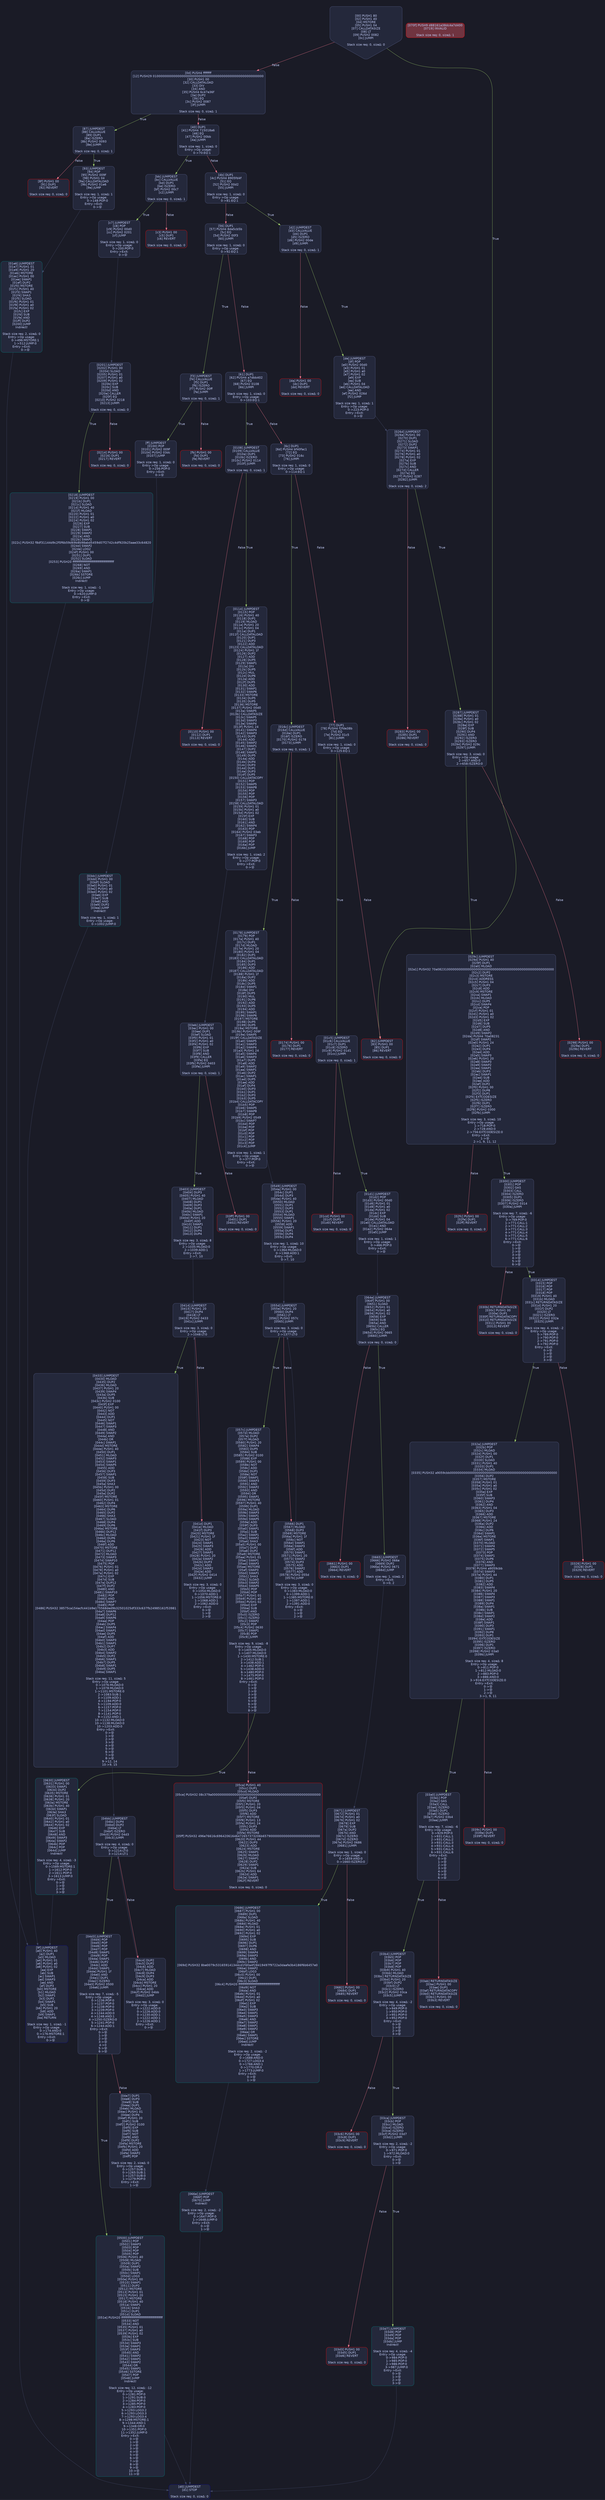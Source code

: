 digraph G {
    node [shape=box, style="filled, rounded", color="#565f89", fontcolor="#c0caf5", fontname="Helvetica", fillcolor="#24283b"];
    edge [color="#414868", fontcolor="#c0caf5", fontname="Helvetica"];
    bgcolor="#1a1b26";
    0 [ label = "[00] PUSH1 80
[02] PUSH1 40
[04] MSTORE
[05] PUSH1 04
[07] CALLDATASIZE
[08] LT
[09] PUSH2 0082
[0c] JUMPI

Stack size req: 0, sizeΔ: 0
" shape = invhouse]
    1 [ label = "[0d] PUSH4 ffffffff
[12] PUSH29 0100000000000000000000000000000000000000000000000000000000
[30] PUSH1 00
[32] CALLDATALOAD
[33] DIV
[34] AND
[35] PUSH4 6c47e36f
[3a] DUP2
[3b] EQ
[3c] PUSH2 0087
[3f] JUMPI

Stack size req: 0, sizeΔ: 1
"]
    2 [ label = "[40] DUP1
[41] PUSH4 715018a6
[46] EQ
[47] PUSH2 00bb
[4a] JUMPI

Stack size req: 1, sizeΔ: 0
Entry->Op usage:
	0->70:EQ:1
"]
    3 [ label = "[4b] DUP1
[4c] PUSH4 8905fd4f
[51] EQ
[52] PUSH2 00d2
[55] JUMPI

Stack size req: 1, sizeΔ: 0
Entry->Op usage:
	0->81:EQ:1
"]
    4 [ label = "[56] DUP1
[57] PUSH4 8da5cb5b
[5c] EQ
[5d] PUSH2 00f3
[60] JUMPI

Stack size req: 1, sizeΔ: 0
Entry->Op usage:
	0->92:EQ:1
"]
    5 [ label = "[61] DUP1
[62] PUSH4 a7dbb402
[67] EQ
[68] PUSH2 0108
[6b] JUMPI

Stack size req: 1, sizeΔ: 0
Entry->Op usage:
	0->103:EQ:1
"]
    6 [ label = "[6c] DUP1
[6d] PUSH4 bf40fac1
[72] EQ
[73] PUSH2 016c
[76] JUMPI

Stack size req: 1, sizeΔ: 0
Entry->Op usage:
	0->114:EQ:1
"]
    7 [ label = "[77] DUP1
[78] PUSH4 f2fde38b
[7d] EQ
[7e] PUSH2 01c5
[81] JUMPI

Stack size req: 1, sizeΔ: 0
Entry->Op usage:
	0->125:EQ:1
"]
    8 [ label = "[82] JUMPDEST
[83] PUSH1 00
[85] DUP1
[86] REVERT

Stack size req: 0, sizeΔ: 0
" color = "red"]
    9 [ label = "[87] JUMPDEST
[88] CALLVALUE
[89] DUP1
[8a] ISZERO
[8b] PUSH2 0093
[8e] JUMPI

Stack size req: 0, sizeΔ: 1
"]
    10 [ label = "[8f] PUSH1 00
[91] DUP1
[92] REVERT

Stack size req: 0, sizeΔ: 0
" color = "red"]
    11 [ label = "[93] JUMPDEST
[94] POP
[95] PUSH2 009f
[98] PUSH1 04
[9a] CALLDATALOAD
[9b] PUSH2 01e6
[9e] JUMP

Stack size req: 1, sizeΔ: 1
Entry->Op usage:
	0->148:POP:0
Entry->Exit:
	0->😵
"]
    12 [ label = "[9f] JUMPDEST
[a0] PUSH1 40
[a2] DUP1
[a3] MLOAD
[a4] PUSH1 01
[a6] PUSH1 a0
[a8] PUSH1 02
[aa] EXP
[ab] SUB
[ac] SWAP1
[ad] SWAP3
[ae] AND
[af] DUP3
[b0] MSTORE
[b1] MLOAD
[b2] SWAP1
[b3] DUP2
[b4] SWAP1
[b5] SUB
[b6] PUSH1 20
[b8] ADD
[b9] SWAP1
[ba] RETURN

Stack size req: 1, sizeΔ: -1
Entry->Op usage:
	0->174:AND:0
	0->176:MSTORE:1
Entry->Exit:
	0->😵
" color = "darkblue"]
    13 [ label = "[bb] JUMPDEST
[bc] CALLVALUE
[bd] DUP1
[be] ISZERO
[bf] PUSH2 00c7
[c2] JUMPI

Stack size req: 0, sizeΔ: 1
"]
    14 [ label = "[c3] PUSH1 00
[c5] DUP1
[c6] REVERT

Stack size req: 0, sizeΔ: 0
" color = "red"]
    15 [ label = "[c7] JUMPDEST
[c8] POP
[c9] PUSH2 00d0
[cc] PUSH2 0201
[cf] JUMP

Stack size req: 1, sizeΔ: 0
Entry->Op usage:
	0->200:POP:0
Entry->Exit:
	0->😵
"]
    16 [ label = "[d0] JUMPDEST
[d1] STOP

Stack size req: 0, sizeΔ: 0
" color = "darkblue"]
    17 [ label = "[d2] JUMPDEST
[d3] CALLVALUE
[d4] DUP1
[d5] ISZERO
[d6] PUSH2 00de
[d9] JUMPI

Stack size req: 0, sizeΔ: 1
"]
    18 [ label = "[da] PUSH1 00
[dc] DUP1
[dd] REVERT

Stack size req: 0, sizeΔ: 0
" color = "red"]
    19 [ label = "[de] JUMPDEST
[df] POP
[e0] PUSH2 00d0
[e3] PUSH1 01
[e5] PUSH1 a0
[e7] PUSH1 02
[e9] EXP
[ea] SUB
[eb] PUSH1 04
[ed] CALLDATALOAD
[ee] AND
[ef] PUSH2 026d
[f2] JUMP

Stack size req: 1, sizeΔ: 1
Entry->Op usage:
	0->223:POP:0
Entry->Exit:
	0->😵
"]
    20 [ label = "[f3] JUMPDEST
[f4] CALLVALUE
[f5] DUP1
[f6] ISZERO
[f7] PUSH2 00ff
[fa] JUMPI

Stack size req: 0, sizeΔ: 1
"]
    21 [ label = "[fb] PUSH1 00
[fd] DUP1
[fe] REVERT

Stack size req: 0, sizeΔ: 0
" color = "red"]
    22 [ label = "[ff] JUMPDEST
[0100] POP
[0101] PUSH2 009f
[0104] PUSH2 03dc
[0107] JUMP

Stack size req: 1, sizeΔ: 0
Entry->Op usage:
	0->256:POP:0
Entry->Exit:
	0->😵
"]
    23 [ label = "[0108] JUMPDEST
[0109] CALLVALUE
[010a] DUP1
[010b] ISZERO
[010c] PUSH2 0114
[010f] JUMPI

Stack size req: 0, sizeΔ: 1
"]
    24 [ label = "[0110] PUSH1 00
[0112] DUP1
[0113] REVERT

Stack size req: 0, sizeΔ: 0
" color = "red"]
    25 [ label = "[0114] JUMPDEST
[0115] POP
[0116] PUSH1 40
[0118] DUP1
[0119] MLOAD
[011a] PUSH1 20
[011c] PUSH1 04
[011e] DUP1
[011f] CALLDATALOAD
[0120] DUP1
[0121] DUP3
[0122] ADD
[0123] CALLDATALOAD
[0124] PUSH1 1f
[0126] DUP2
[0127] ADD
[0128] DUP5
[0129] SWAP1
[012a] DIV
[012b] DUP5
[012c] MUL
[012d] DUP6
[012e] ADD
[012f] DUP5
[0130] ADD
[0131] SWAP1
[0132] SWAP6
[0133] MSTORE
[0134] DUP5
[0135] DUP5
[0136] MSTORE
[0137] PUSH2 00d0
[013a] SWAP5
[013b] CALLDATASIZE
[013c] SWAP5
[013d] SWAP3
[013e] SWAP4
[013f] PUSH1 24
[0141] SWAP4
[0142] SWAP3
[0143] DUP5
[0144] ADD
[0145] SWAP2
[0146] SWAP1
[0147] DUP2
[0148] SWAP1
[0149] DUP5
[014a] ADD
[014b] DUP4
[014c] DUP3
[014d] DUP1
[014e] DUP3
[014f] DUP5
[0150] CALLDATACOPY
[0151] POP
[0152] SWAP5
[0153] SWAP8
[0154] POP
[0155] POP
[0156] POP
[0157] SWAP3
[0158] CALLDATALOAD
[0159] PUSH1 01
[015b] PUSH1 a0
[015d] PUSH1 02
[015f] EXP
[0160] SUB
[0161] AND
[0162] SWAP4
[0163] POP
[0164] PUSH2 03eb
[0167] SWAP3
[0168] POP
[0169] POP
[016a] POP
[016b] JUMP

Stack size req: 1, sizeΔ: 2
Entry->Op usage:
	0->277:POP:0
Entry->Exit:
	0->😵
"]
    26 [ label = "[016c] JUMPDEST
[016d] CALLVALUE
[016e] DUP1
[016f] ISZERO
[0170] PUSH2 0178
[0173] JUMPI

Stack size req: 0, sizeΔ: 1
"]
    27 [ label = "[0174] PUSH1 00
[0176] DUP1
[0177] REVERT

Stack size req: 0, sizeΔ: 0
" color = "red"]
    28 [ label = "[0178] JUMPDEST
[0179] POP
[017a] PUSH1 40
[017c] DUP1
[017d] MLOAD
[017e] PUSH1 20
[0180] PUSH1 04
[0182] DUP1
[0183] CALLDATALOAD
[0184] DUP1
[0185] DUP3
[0186] ADD
[0187] CALLDATALOAD
[0188] PUSH1 1f
[018a] DUP2
[018b] ADD
[018c] DUP5
[018d] SWAP1
[018e] DIV
[018f] DUP5
[0190] MUL
[0191] DUP6
[0192] ADD
[0193] DUP5
[0194] ADD
[0195] SWAP1
[0196] SWAP6
[0197] MSTORE
[0198] DUP5
[0199] DUP5
[019a] MSTORE
[019b] PUSH2 009f
[019e] SWAP5
[019f] CALLDATASIZE
[01a0] SWAP5
[01a1] SWAP3
[01a2] SWAP4
[01a3] PUSH1 24
[01a5] SWAP4
[01a6] SWAP3
[01a7] DUP5
[01a8] ADD
[01a9] SWAP2
[01aa] SWAP1
[01ab] DUP2
[01ac] SWAP1
[01ad] DUP5
[01ae] ADD
[01af] DUP4
[01b0] DUP3
[01b1] DUP1
[01b2] DUP3
[01b3] DUP5
[01b4] CALLDATACOPY
[01b5] POP
[01b6] SWAP5
[01b7] SWAP8
[01b8] POP
[01b9] PUSH2 0549
[01bc] SWAP7
[01bd] POP
[01be] POP
[01bf] POP
[01c0] POP
[01c1] POP
[01c2] POP
[01c3] POP
[01c4] JUMP

Stack size req: 1, sizeΔ: 1
Entry->Op usage:
	0->377:POP:0
Entry->Exit:
	0->😵
"]
    29 [ label = "[01c5] JUMPDEST
[01c6] CALLVALUE
[01c7] DUP1
[01c8] ISZERO
[01c9] PUSH2 01d1
[01cc] JUMPI

Stack size req: 0, sizeΔ: 1
"]
    30 [ label = "[01cd] PUSH1 00
[01cf] DUP1
[01d0] REVERT

Stack size req: 0, sizeΔ: 0
" color = "red"]
    31 [ label = "[01d1] JUMPDEST
[01d2] POP
[01d3] PUSH2 00d0
[01d6] PUSH1 01
[01d8] PUSH1 a0
[01da] PUSH1 02
[01dc] EXP
[01dd] SUB
[01de] PUSH1 04
[01e0] CALLDATALOAD
[01e1] AND
[01e2] PUSH2 064e
[01e5] JUMP

Stack size req: 1, sizeΔ: 1
Entry->Op usage:
	0->466:POP:0
Entry->Exit:
	0->😵
"]
    32 [ label = "[01e6] JUMPDEST
[01e7] PUSH1 01
[01e9] PUSH1 20
[01eb] MSTORE
[01ec] PUSH1 00
[01ee] SWAP1
[01ef] DUP2
[01f0] MSTORE
[01f1] PUSH1 40
[01f3] SWAP1
[01f4] SHA3
[01f5] SLOAD
[01f6] PUSH1 01
[01f8] PUSH1 a0
[01fa] PUSH1 02
[01fc] EXP
[01fd] SUB
[01fe] AND
[01ff] DUP2
[0200] JUMP
Indirect!

Stack size req: 2, sizeΔ: 0
Entry->Op usage:
	0->496:MSTORE:1
	1->512:JUMP:0
Entry->Exit:
	0->😵
" color = "teal"]
    33 [ label = "[0201] JUMPDEST
[0202] PUSH1 00
[0204] SLOAD
[0205] PUSH1 01
[0207] PUSH1 a0
[0209] PUSH1 02
[020b] EXP
[020c] SUB
[020d] AND
[020e] CALLER
[020f] EQ
[0210] PUSH2 0218
[0213] JUMPI

Stack size req: 0, sizeΔ: 0
"]
    34 [ label = "[0214] PUSH1 00
[0216] DUP1
[0217] REVERT

Stack size req: 0, sizeΔ: 0
" color = "red"]
    35 [ label = "[0218] JUMPDEST
[0219] PUSH1 00
[021b] DUP1
[021c] SLOAD
[021d] PUSH1 40
[021f] MLOAD
[0220] PUSH1 01
[0222] PUSH1 a0
[0224] PUSH1 02
[0226] EXP
[0227] SUB
[0228] SWAP1
[0229] SWAP2
[022a] AND
[022b] SWAP2
[022c] PUSH32 f8df31144d9c2f0f6b59d69b8b98abd5459d07f2742c4df920b25aae33c64820
[024d] SWAP2
[024e] LOG2
[024f] PUSH1 00
[0251] DUP1
[0252] SLOAD
[0253] PUSH20 ffffffffffffffffffffffffffffffffffffffff
[0268] NOT
[0269] AND
[026a] SWAP1
[026b] SSTORE
[026c] JUMP
Indirect!

Stack size req: 1, sizeΔ: -1
Entry->Op usage:
	0->620:JUMP:0
Entry->Exit:
	0->😵
" color = "teal"]
    36 [ label = "[026d] JUMPDEST
[026e] PUSH1 00
[0270] DUP1
[0271] SLOAD
[0272] DUP2
[0273] SWAP1
[0274] PUSH1 01
[0276] PUSH1 a0
[0278] PUSH1 02
[027a] EXP
[027b] SUB
[027c] AND
[027d] CALLER
[027e] EQ
[027f] PUSH2 0287
[0282] JUMPI

Stack size req: 0, sizeΔ: 2
"]
    37 [ label = "[0283] PUSH1 00
[0285] DUP1
[0286] REVERT

Stack size req: 0, sizeΔ: 0
" color = "red"]
    38 [ label = "[0287] JUMPDEST
[0288] PUSH1 01
[028a] PUSH1 a0
[028c] PUSH1 02
[028e] EXP
[028f] SUB
[0290] DUP4
[0291] AND
[0292] ISZERO
[0293] ISZERO
[0294] PUSH2 029c
[0297] JUMPI

Stack size req: 3, sizeΔ: 0
Entry->Op usage:
	2->657:AND:0
	2->658:ISZERO:0
"]
    39 [ label = "[0298] PUSH1 00
[029a] DUP1
[029b] REVERT

Stack size req: 0, sizeΔ: 0
" color = "red"]
    40 [ label = "[029c] JUMPDEST
[029d] PUSH1 40
[029f] DUP1
[02a0] MLOAD
[02a1] PUSH32 70a0823100000000000000000000000000000000000000000000000000000000
[02c2] DUP2
[02c3] MSTORE
[02c4] ADDRESS
[02c5] PUSH1 04
[02c7] DUP3
[02c8] ADD
[02c9] MSTORE
[02ca] SWAP1
[02cb] MLOAD
[02cc] DUP5
[02cd] SWAP4
[02ce] POP
[02cf] PUSH1 01
[02d1] PUSH1 a0
[02d3] PUSH1 02
[02d5] EXP
[02d6] SUB
[02d7] DUP5
[02d8] AND
[02d9] SWAP2
[02da] PUSH4 70a08231
[02df] SWAP2
[02e0] PUSH1 24
[02e2] DUP1
[02e3] DUP4
[02e4] ADD
[02e5] SWAP3
[02e6] PUSH1 20
[02e8] SWAP3
[02e9] SWAP2
[02ea] SWAP1
[02eb] DUP3
[02ec] SWAP1
[02ed] SUB
[02ee] ADD
[02ef] DUP2
[02f0] PUSH1 00
[02f2] DUP8
[02f3] DUP1
[02f4] EXTCODESIZE
[02f5] ISZERO
[02f6] DUP1
[02f7] ISZERO
[02f8] PUSH2 0300
[02fb] JUMPI

Stack size req: 3, sizeΔ: 10
Entry->Op usage:
	1->718:POP:0
	2->728:AND:0
	2->756:EXTCODESIZE:0
Entry->Exit:
	1->😵
	2->1, 9, 11, 12
"]
    41 [ label = "[02fc] PUSH1 00
[02fe] DUP1
[02ff] REVERT

Stack size req: 0, sizeΔ: 0
" color = "red"]
    42 [ label = "[0300] JUMPDEST
[0301] POP
[0302] GAS
[0303] CALL
[0304] ISZERO
[0305] DUP1
[0306] ISZERO
[0307] PUSH2 0314
[030a] JUMPI

Stack size req: 7, sizeΔ: -6
Entry->Op usage:
	0->769:POP:0
	1->771:CALL:1
	2->771:CALL:2
	3->771:CALL:3
	4->771:CALL:4
	5->771:CALL:5
	6->771:CALL:6
Entry->Exit:
	0->😵
	1->😵
	2->😵
	3->😵
	4->😵
	5->😵
	6->😵
"]
    43 [ label = "[030b] RETURNDATASIZE
[030c] PUSH1 00
[030e] DUP1
[030f] RETURNDATACOPY
[0310] RETURNDATASIZE
[0311] PUSH1 00
[0313] REVERT

Stack size req: 0, sizeΔ: 0
" color = "red"]
    44 [ label = "[0314] JUMPDEST
[0315] POP
[0316] POP
[0317] POP
[0318] POP
[0319] PUSH1 40
[031b] MLOAD
[031c] RETURNDATASIZE
[031d] PUSH1 20
[031f] DUP2
[0320] LT
[0321] ISZERO
[0322] PUSH2 032a
[0325] JUMPI

Stack size req: 4, sizeΔ: -2
Entry->Op usage:
	0->789:POP:0
	1->790:POP:0
	2->791:POP:0
	3->792:POP:0
Entry->Exit:
	0->😵
	1->😵
	2->😵
	3->😵
"]
    45 [ label = "[0326] PUSH1 00
[0328] DUP1
[0329] REVERT

Stack size req: 0, sizeΔ: 0
" color = "red"]
    46 [ label = "[032a] JUMPDEST
[032b] POP
[032c] MLOAD
[032d] PUSH1 00
[032f] DUP1
[0330] SLOAD
[0331] PUSH1 40
[0333] DUP1
[0334] MLOAD
[0335] PUSH32 a9059cbb00000000000000000000000000000000000000000000000000000000
[0356] DUP2
[0357] MSTORE
[0358] PUSH1 01
[035a] PUSH1 a0
[035c] PUSH1 02
[035e] EXP
[035f] SUB
[0360] SWAP3
[0361] DUP4
[0362] AND
[0363] PUSH1 04
[0365] DUP3
[0366] ADD
[0367] MSTORE
[0368] PUSH1 24
[036a] DUP2
[036b] ADD
[036c] DUP6
[036d] SWAP1
[036e] MSTORE
[036f] SWAP1
[0370] MLOAD
[0371] SWAP4
[0372] SWAP5
[0373] POP
[0374] SWAP1
[0375] DUP6
[0376] AND
[0377] SWAP3
[0378] PUSH4 a9059cbb
[037d] SWAP3
[037e] PUSH1 44
[0380] DUP1
[0381] DUP5
[0382] ADD
[0383] SWAP4
[0384] PUSH1 20
[0386] SWAP4
[0387] SWAP3
[0388] SWAP1
[0389] DUP4
[038a] SWAP1
[038b] SUB
[038c] SWAP1
[038d] SWAP2
[038e] ADD
[038f] SWAP1
[0390] DUP3
[0391] SWAP1
[0392] DUP8
[0393] DUP1
[0394] EXTCODESIZE
[0395] ISZERO
[0396] DUP1
[0397] ISZERO
[0398] PUSH2 03a0
[039b] JUMPI

Stack size req: 4, sizeΔ: 8
Entry->Op usage:
	0->811:POP:0
	1->812:MLOAD:0
	2->883:POP:0
	3->886:AND:0
	3->916:EXTCODESIZE:0
Entry->Exit:
	0->😵
	1->😵
	2->😵
	3->1, 9, 11
"]
    47 [ label = "[039c] PUSH1 00
[039e] DUP1
[039f] REVERT

Stack size req: 0, sizeΔ: 0
" color = "red"]
    48 [ label = "[03a0] JUMPDEST
[03a1] POP
[03a2] GAS
[03a3] CALL
[03a4] ISZERO
[03a5] DUP1
[03a6] ISZERO
[03a7] PUSH2 03b4
[03aa] JUMPI

Stack size req: 7, sizeΔ: -6
Entry->Op usage:
	0->929:POP:0
	1->931:CALL:1
	2->931:CALL:2
	3->931:CALL:3
	4->931:CALL:4
	5->931:CALL:5
	6->931:CALL:6
Entry->Exit:
	0->😵
	1->😵
	2->😵
	3->😵
	4->😵
	5->😵
	6->😵
"]
    49 [ label = "[03ab] RETURNDATASIZE
[03ac] PUSH1 00
[03ae] DUP1
[03af] RETURNDATACOPY
[03b0] RETURNDATASIZE
[03b1] PUSH1 00
[03b3] REVERT

Stack size req: 0, sizeΔ: 0
" color = "red"]
    50 [ label = "[03b4] JUMPDEST
[03b5] POP
[03b6] POP
[03b7] POP
[03b8] POP
[03b9] PUSH1 40
[03bb] MLOAD
[03bc] RETURNDATASIZE
[03bd] PUSH1 20
[03bf] DUP2
[03c0] LT
[03c1] ISZERO
[03c2] PUSH2 03ca
[03c5] JUMPI

Stack size req: 4, sizeΔ: -2
Entry->Op usage:
	0->949:POP:0
	1->950:POP:0
	2->951:POP:0
	3->952:POP:0
Entry->Exit:
	0->😵
	1->😵
	2->😵
	3->😵
"]
    51 [ label = "[03c6] PUSH1 00
[03c8] DUP1
[03c9] REVERT

Stack size req: 0, sizeΔ: 0
" color = "red"]
    52 [ label = "[03ca] JUMPDEST
[03cb] POP
[03cc] MLOAD
[03cd] ISZERO
[03ce] ISZERO
[03cf] PUSH2 03d7
[03d2] JUMPI

Stack size req: 2, sizeΔ: -2
Entry->Op usage:
	0->971:POP:0
	1->972:MLOAD:0
Entry->Exit:
	0->😵
	1->😵
"]
    53 [ label = "[03d3] PUSH1 00
[03d5] DUP1
[03d6] REVERT

Stack size req: 0, sizeΔ: 0
" color = "red"]
    54 [ label = "[03d7] JUMPDEST
[03d8] POP
[03d9] POP
[03da] POP
[03db] JUMP
Indirect!

Stack size req: 4, sizeΔ: -4
Entry->Op usage:
	0->984:POP:0
	1->985:POP:0
	2->986:POP:0
	3->987:JUMP:0
Entry->Exit:
	0->😵
	1->😵
	2->😵
	3->😵
" color = "teal"]
    55 [ label = "[03dc] JUMPDEST
[03dd] PUSH1 00
[03df] SLOAD
[03e0] PUSH1 01
[03e2] PUSH1 a0
[03e4] PUSH1 02
[03e6] EXP
[03e7] SUB
[03e8] AND
[03e9] DUP2
[03ea] JUMP
Indirect!

Stack size req: 1, sizeΔ: 1
Entry->Op usage:
	0->1002:JUMP:0
" color = "teal"]
    56 [ label = "[03eb] JUMPDEST
[03ec] PUSH1 00
[03ee] DUP1
[03ef] SLOAD
[03f0] PUSH1 01
[03f2] PUSH1 a0
[03f4] PUSH1 02
[03f6] EXP
[03f7] SUB
[03f8] AND
[03f9] CALLER
[03fa] EQ
[03fb] PUSH2 0403
[03fe] JUMPI

Stack size req: 0, sizeΔ: 1
"]
    57 [ label = "[03ff] PUSH1 00
[0401] DUP1
[0402] REVERT

Stack size req: 0, sizeΔ: 0
" color = "red"]
    58 [ label = "[0403] JUMPDEST
[0404] DUP3
[0405] PUSH1 40
[0407] MLOAD
[0408] DUP1
[0409] DUP3
[040a] DUP1
[040b] MLOAD
[040c] SWAP1
[040d] PUSH1 20
[040f] ADD
[0410] SWAP1
[0411] DUP1
[0412] DUP4
[0413] DUP4

Stack size req: 3, sizeΔ: 8
Entry->Op usage:
	2->1035:MLOAD:0
	2->1039:ADD:1
Entry->Exit:
	2->7, 10
"]
    59 [ label = "[0414] JUMPDEST
[0415] PUSH1 20
[0417] DUP4
[0418] LT
[0419] PUSH2 0433
[041c] JUMPI

Stack size req: 3, sizeΔ: 0
Entry->Op usage:
	2->1048:LT:0
"]
    60 [ label = "[041d] DUP1
[041e] MLOAD
[041f] DUP3
[0420] MSTORE
[0421] PUSH1 1f
[0423] NOT
[0424] SWAP1
[0425] SWAP3
[0426] ADD
[0427] SWAP2
[0428] PUSH1 20
[042a] SWAP2
[042b] DUP3
[042c] ADD
[042d] SWAP2
[042e] ADD
[042f] PUSH2 0414
[0432] JUMP

Stack size req: 3, sizeΔ: 0
Entry->Op usage:
	0->1054:MLOAD:0
	0->1070:ADD:1
	1->1056:MSTORE:0
	1->1068:ADD:1
	2->1062:ADD:0
Entry->Exit:
	0->😵
	1->😵
	2->😵
"]
    61 [ label = "[0433] JUMPDEST
[0434] MLOAD
[0435] DUP2
[0436] MLOAD
[0437] PUSH1 20
[0439] SWAP4
[043a] DUP5
[043b] SUB
[043c] PUSH2 0100
[043f] EXP
[0440] PUSH1 00
[0442] NOT
[0443] ADD
[0444] DUP1
[0445] NOT
[0446] SWAP1
[0447] SWAP3
[0448] AND
[0449] SWAP2
[044a] AND
[044b] OR
[044c] SWAP1
[044d] MSTORE
[044e] PUSH1 40
[0450] DUP1
[0451] MLOAD
[0452] SWAP3
[0453] SWAP1
[0454] SWAP5
[0455] ADD
[0456] DUP3
[0457] SWAP1
[0458] SUB
[0459] DUP3
[045a] SHA3
[045b] PUSH1 00
[045d] DUP2
[045e] DUP2
[045f] MSTORE
[0460] PUSH1 01
[0462] DUP4
[0463] MSTORE
[0464] DUP6
[0465] DUP2
[0466] SHA3
[0467] SLOAD
[0468] DUP4
[0469] DUP6
[046a] MSTORE
[046b] DUP12
[046c] MLOAD
[046d] DUP6
[046e] DUP6
[046f] ADD
[0470] MSTORE
[0471] DUP12
[0472] MLOAD
[0473] SWAP3
[0474] SWAP10
[0475] POP
[0476] PUSH1 01
[0478] PUSH1 a0
[047a] PUSH1 02
[047c] EXP
[047d] SUB
[047e] DUP12
[047f] DUP2
[0480] AND
[0481] SWAP10
[0482] POP
[0483] AND
[0484] SWAP7
[0485] POP
[0486] PUSH32 38575ca154acfc441b9e175568ded9b32501025df333c637fb24985161f53981
[04a7] SWAP6
[04a8] DUP12
[04a9] SWAP6
[04aa] POP
[04ab] DUP5
[04ac] SWAP4
[04ad] SWAP1
[04ae] DUP5
[04af] ADD
[04b0] SWAP3
[04b1] SWAP1
[04b2] DUP7
[04b3] ADD
[04b4] SWAP2
[04b5] DUP2
[04b6] SWAP1
[04b7] DUP5
[04b8] SWAP1
[04b9] DUP5
[04ba] SWAP1

Stack size req: 11, sizeΔ: 5
Entry->Op usage:
	0->1076:MLOAD:0
	1->1078:MLOAD:0
	1->1101:MSTORE:0
	2->1083:SUB:1
	3->1109:ADD:1
	4->1194:POP:0
	5->1109:ADD:0
	6->1157:POP:0
	7->1154:POP:0
	8->1141:POP:0
	9->1152:AND:1
	10->1132:MLOAD:0
	10->1138:MLOAD:0
	10->1203:ADD:0
Entry->Exit:
	0->😵
	1->😵
	2->😵
	3->😵
	4->😵
	5->😵
	6->😵
	7->😵
	8->😵
	9->12, 14
	10->9, 15
"]
    62 [ label = "[04bb] JUMPDEST
[04bc] DUP4
[04bd] DUP2
[04be] LT
[04bf] ISZERO
[04c0] PUSH2 04d3
[04c3] JUMPI

Stack size req: 4, sizeΔ: 0
Entry->Op usage:
	0->1214:LT:0
	3->1214:LT:1
"]
    63 [ label = "[04c4] DUP2
[04c5] DUP2
[04c6] ADD
[04c7] MLOAD
[04c8] DUP4
[04c9] DUP3
[04ca] ADD
[04cb] MSTORE
[04cc] PUSH1 20
[04ce] ADD
[04cf] PUSH2 04bb
[04d2] JUMP

Stack size req: 3, sizeΔ: 0
Entry->Op usage:
	0->1222:ADD:0
	0->1226:ADD:0
	0->1230:ADD:1
	1->1222:ADD:1
	2->1226:ADD:1
Entry->Exit:
	0->😵
"]
    64 [ label = "[04d3] JUMPDEST
[04d4] POP
[04d5] POP
[04d6] POP
[04d7] POP
[04d8] SWAP1
[04d9] POP
[04da] SWAP1
[04db] DUP2
[04dc] ADD
[04dd] SWAP1
[04de] PUSH1 1f
[04e0] AND
[04e1] DUP1
[04e2] ISZERO
[04e3] PUSH2 0500
[04e6] JUMPI

Stack size req: 7, sizeΔ: -5
Entry->Op usage:
	0->1236:POP:0
	1->1237:POP:0
	2->1238:POP:0
	3->1239:POP:0
	4->1244:ADD:0
	4->1248:AND:1
	4->1250:ISZERO:0
	5->1241:POP:0
	6->1244:ADD:1
Entry->Exit:
	0->😵
	1->😵
	2->😵
	3->😵
	4->0
	5->😵
	6->😵
"]
    65 [ label = "[04e7] DUP1
[04e8] DUP3
[04e9] SUB
[04ea] DUP1
[04eb] MLOAD
[04ec] PUSH1 01
[04ee] DUP4
[04ef] PUSH1 20
[04f1] SUB
[04f2] PUSH2 0100
[04f5] EXP
[04f6] SUB
[04f7] NOT
[04f8] AND
[04f9] DUP2
[04fa] MSTORE
[04fb] PUSH1 20
[04fd] ADD
[04fe] SWAP2
[04ff] POP

Stack size req: 2, sizeΔ: 0
Entry->Op usage:
	0->1257:SUB:1
	0->1265:SUB:1
	1->1257:SUB:0
	1->1279:POP:0
Entry->Exit:
	1->😵
"]
    66 [ label = "[0500] JUMPDEST
[0501] POP
[0502] SWAP3
[0503] POP
[0504] POP
[0505] POP
[0506] PUSH1 40
[0508] MLOAD
[0509] DUP1
[050a] SWAP2
[050b] SUB
[050c] SWAP1
[050d] LOG3
[050e] PUSH1 00
[0510] SWAP1
[0511] DUP2
[0512] MSTORE
[0513] PUSH1 01
[0515] PUSH1 20
[0517] MSTORE
[0518] PUSH1 40
[051a] SWAP1
[051b] SHA3
[051c] DUP1
[051d] SLOAD
[051e] PUSH20 ffffffffffffffffffffffffffffffffffffffff
[0533] NOT
[0534] AND
[0535] PUSH1 01
[0537] PUSH1 a0
[0539] PUSH1 02
[053b] EXP
[053c] SUB
[053d] SWAP3
[053e] SWAP1
[053f] SWAP3
[0540] AND
[0541] SWAP2
[0542] SWAP1
[0543] SWAP2
[0544] OR
[0545] SWAP1
[0546] SSTORE
[0547] POP
[0548] JUMP
Indirect!

Stack size req: 12, sizeΔ: -12
Entry->Op usage:
	0->1281:POP:0
	1->1291:SUB:0
	2->1284:POP:0
	3->1285:POP:0
	4->1283:POP:0
	5->1293:LOG3:2
	6->1293:LOG3:3
	7->1293:LOG3:4
	8->1298:MSTORE:1
	9->1344:AND:1
	9->1348:OR:0
	10->1351:POP:0
	11->1352:JUMP:0
Entry->Exit:
	0->😵
	1->😵
	2->😵
	3->😵
	4->😵
	5->😵
	6->😵
	7->😵
	8->😵
	9->😵
	10->😵
	11->😵
" color = "teal"]
    67 [ label = "[0549] JUMPDEST
[054a] PUSH1 00
[054c] DUP1
[054d] DUP3
[054e] PUSH1 40
[0550] MLOAD
[0551] DUP1
[0552] DUP3
[0553] DUP1
[0554] MLOAD
[0555] SWAP1
[0556] PUSH1 20
[0558] ADD
[0559] SWAP1
[055a] DUP1
[055b] DUP4
[055c] DUP4

Stack size req: 1, sizeΔ: 10
Entry->Op usage:
	0->1364:MLOAD:0
	0->1368:ADD:1
Entry->Exit:
	0->7, 10
"]
    68 [ label = "[055d] JUMPDEST
[055e] PUSH1 20
[0560] DUP4
[0561] LT
[0562] PUSH2 057c
[0565] JUMPI

Stack size req: 3, sizeΔ: 0
Entry->Op usage:
	2->1377:LT:0
"]
    69 [ label = "[0566] DUP1
[0567] MLOAD
[0568] DUP3
[0569] MSTORE
[056a] PUSH1 1f
[056c] NOT
[056d] SWAP1
[056e] SWAP3
[056f] ADD
[0570] SWAP2
[0571] PUSH1 20
[0573] SWAP2
[0574] DUP3
[0575] ADD
[0576] SWAP2
[0577] ADD
[0578] PUSH2 055d
[057b] JUMP

Stack size req: 3, sizeΔ: 0
Entry->Op usage:
	0->1383:MLOAD:0
	0->1399:ADD:1
	1->1385:MSTORE:0
	1->1397:ADD:1
	2->1391:ADD:0
Entry->Exit:
	0->😵
	1->😵
	2->😵
"]
    70 [ label = "[057c] JUMPDEST
[057d] MLOAD
[057e] DUP2
[057f] MLOAD
[0580] PUSH1 20
[0582] SWAP4
[0583] DUP5
[0584] SUB
[0585] PUSH2 0100
[0588] EXP
[0589] PUSH1 00
[058b] NOT
[058c] ADD
[058d] DUP1
[058e] NOT
[058f] SWAP1
[0590] SWAP3
[0591] AND
[0592] SWAP2
[0593] AND
[0594] OR
[0595] SWAP1
[0596] MSTORE
[0597] PUSH1 40
[0599] DUP1
[059a] MLOAD
[059b] SWAP3
[059c] SWAP1
[059d] SWAP5
[059e] ADD
[059f] DUP3
[05a0] SWAP1
[05a1] SUB
[05a2] SWAP1
[05a3] SWAP2
[05a4] SHA3
[05a5] PUSH1 00
[05a7] DUP2
[05a8] DUP2
[05a9] MSTORE
[05aa] PUSH1 01
[05ac] SWAP1
[05ad] SWAP3
[05ae] MSTORE
[05af] SWAP3
[05b0] SWAP1
[05b1] SHA3
[05b2] SLOAD
[05b3] SWAP2
[05b4] SWAP5
[05b5] POP
[05b6] POP
[05b7] PUSH1 01
[05b9] PUSH1 a0
[05bb] PUSH1 02
[05bd] EXP
[05be] SUB
[05bf] AND
[05c0] ISZERO
[05c1] ISZERO
[05c2] SWAP2
[05c3] POP
[05c4] PUSH2 0630
[05c7] SWAP1
[05c8] POP
[05c9] JUMPI

Stack size req: 9, sizeΔ: -8
Entry->Op usage:
	0->1405:MLOAD:0
	1->1407:MLOAD:0
	1->1430:MSTORE:0
	2->1412:SUB:1
	3->1438:ADD:1
	4->1462:POP:0
	5->1438:ADD:0
	6->1480:POP:0
	7->1475:POP:0
	8->1461:POP:0
Entry->Exit:
	0->😵
	1->😵
	2->😵
	3->😵
	4->😵
	5->😵
	6->😵
	7->😵
	8->😵
"]
    71 [ label = "[05ca] PUSH1 40
[05cc] DUP1
[05cd] MLOAD
[05ce] PUSH32 08c379a000000000000000000000000000000000000000000000000000000000
[05ef] DUP2
[05f0] MSTORE
[05f1] PUSH1 20
[05f3] PUSH1 04
[05f5] DUP3
[05f6] ADD
[05f7] MSTORE
[05f8] PUSH1 13
[05fa] PUSH1 24
[05fc] DUP3
[05fd] ADD
[05fe] MSTORE
[05ff] PUSH32 496e76616c69642061646472657373206b657900000000000000000000000000
[0620] PUSH1 44
[0622] DUP3
[0623] ADD
[0624] MSTORE
[0625] SWAP1
[0626] MLOAD
[0627] SWAP1
[0628] DUP2
[0629] SWAP1
[062a] SUB
[062b] PUSH1 64
[062d] ADD
[062e] SWAP1
[062f] REVERT

Stack size req: 0, sizeΔ: 0
" color = "red"]
    72 [ label = "[0630] JUMPDEST
[0631] PUSH1 00
[0633] SWAP1
[0634] DUP2
[0635] MSTORE
[0636] PUSH1 01
[0638] PUSH1 20
[063a] MSTORE
[063b] PUSH1 40
[063d] SWAP1
[063e] SHA3
[063f] SLOAD
[0640] PUSH1 01
[0642] PUSH1 a0
[0644] PUSH1 02
[0646] EXP
[0647] SUB
[0648] AND
[0649] SWAP3
[064a] SWAP2
[064b] POP
[064c] POP
[064d] JUMP
Indirect!

Stack size req: 4, sizeΔ: -3
Entry->Op usage:
	0->1589:MSTORE:1
	1->1612:POP:0
	2->1611:POP:0
	3->1613:JUMP:0
Entry->Exit:
	0->😵
	1->😵
	2->😵
	3->😵
" color = "teal"]
    73 [ label = "[064e] JUMPDEST
[064f] PUSH1 00
[0651] SLOAD
[0652] PUSH1 01
[0654] PUSH1 a0
[0656] PUSH1 02
[0658] EXP
[0659] SUB
[065a] AND
[065b] CALLER
[065c] EQ
[065d] PUSH2 0665
[0660] JUMPI

Stack size req: 0, sizeΔ: 0
"]
    74 [ label = "[0661] PUSH1 00
[0663] DUP1
[0664] REVERT

Stack size req: 0, sizeΔ: 0
" color = "red"]
    75 [ label = "[0665] JUMPDEST
[0666] PUSH2 066e
[0669] DUP2
[066a] PUSH2 0671
[066d] JUMP

Stack size req: 1, sizeΔ: 2
Entry->Exit:
	0->0, 2
"]
    76 [ label = "[066e] JUMPDEST
[066f] POP
[0670] JUMP
Indirect!

Stack size req: 2, sizeΔ: -2
Entry->Op usage:
	0->1647:POP:0
	1->1648:JUMP:0
Entry->Exit:
	0->😵
	1->😵
" color = "teal"]
    77 [ label = "[0671] JUMPDEST
[0672] PUSH1 01
[0674] PUSH1 a0
[0676] PUSH1 02
[0678] EXP
[0679] SUB
[067a] DUP2
[067b] AND
[067c] ISZERO
[067d] ISZERO
[067e] PUSH2 0686
[0681] JUMPI

Stack size req: 1, sizeΔ: 0
Entry->Op usage:
	0->1659:AND:0
	0->1660:ISZERO:0
"]
    78 [ label = "[0682] PUSH1 00
[0684] DUP1
[0685] REVERT

Stack size req: 0, sizeΔ: 0
" color = "red"]
    79 [ label = "[0686] JUMPDEST
[0687] PUSH1 00
[0689] DUP1
[068a] SLOAD
[068b] PUSH1 40
[068d] MLOAD
[068e] PUSH1 01
[0690] PUSH1 a0
[0692] PUSH1 02
[0694] EXP
[0695] SUB
[0696] DUP1
[0697] DUP6
[0698] AND
[0699] SWAP4
[069a] SWAP3
[069b] AND
[069c] SWAP2
[069d] PUSH32 8be0079c531659141344cd1fd0a4f28419497f9722a3daafe3b4186f6b6457e0
[06be] SWAP2
[06bf] LOG3
[06c0] PUSH1 00
[06c2] DUP1
[06c3] SLOAD
[06c4] PUSH20 ffffffffffffffffffffffffffffffffffffffff
[06d9] NOT
[06da] AND
[06db] PUSH1 01
[06dd] PUSH1 a0
[06df] PUSH1 02
[06e1] EXP
[06e2] SUB
[06e3] SWAP3
[06e4] SWAP1
[06e5] SWAP3
[06e6] AND
[06e7] SWAP2
[06e8] SWAP1
[06e9] SWAP2
[06ea] OR
[06eb] SWAP1
[06ec] SSTORE
[06ed] JUMP
Indirect!

Stack size req: 2, sizeΔ: -2
Entry->Op usage:
	0->1688:AND:0
	0->1727:LOG3:4
	0->1766:AND:1
	0->1770:OR:0
	1->1773:JUMP:0
Entry->Exit:
	0->😵
	1->😵
" color = "teal"]
    80 [ label = "[070f] PUSH9 d88161a38dc4a7d400
[0719] INVALID

Stack size req: 0, sizeΔ: 1
" color = "red" fillcolor = "#703440"]
    0 -> 1 [ label = "False" color = "#f7768e"]
    0 -> 8 [ label = "True" color = "#9ece6a"]
    1 -> 2 [ label = "False" color = "#f7768e"]
    1 -> 9 [ label = "True" color = "#9ece6a"]
    2 -> 3 [ label = "False" color = "#f7768e"]
    2 -> 13 [ label = "True" color = "#9ece6a"]
    3 -> 4 [ label = "False" color = "#f7768e"]
    3 -> 17 [ label = "True" color = "#9ece6a"]
    4 -> 5 [ label = "False" color = "#f7768e"]
    4 -> 20 [ label = "True" color = "#9ece6a"]
    5 -> 6 [ label = "False" color = "#f7768e"]
    5 -> 23 [ label = "True" color = "#9ece6a"]
    6 -> 7 [ label = "False" color = "#f7768e"]
    6 -> 26 [ label = "True" color = "#9ece6a"]
    7 -> 8 [ label = "False" color = "#f7768e"]
    7 -> 29 [ label = "True" color = "#9ece6a"]
    9 -> 10 [ label = "False" color = "#f7768e"]
    9 -> 11 [ label = "True" color = "#9ece6a"]
    11 -> 32 [ ]
    13 -> 14 [ label = "False" color = "#f7768e"]
    13 -> 15 [ label = "True" color = "#9ece6a"]
    15 -> 33 [ ]
    17 -> 18 [ label = "False" color = "#f7768e"]
    17 -> 19 [ label = "True" color = "#9ece6a"]
    19 -> 36 [ ]
    20 -> 21 [ label = "False" color = "#f7768e"]
    20 -> 22 [ label = "True" color = "#9ece6a"]
    22 -> 55 [ ]
    23 -> 24 [ label = "False" color = "#f7768e"]
    23 -> 25 [ label = "True" color = "#9ece6a"]
    25 -> 56 [ ]
    26 -> 27 [ label = "False" color = "#f7768e"]
    26 -> 28 [ label = "True" color = "#9ece6a"]
    28 -> 67 [ ]
    29 -> 30 [ label = "False" color = "#f7768e"]
    29 -> 31 [ label = "True" color = "#9ece6a"]
    31 -> 73 [ ]
    33 -> 34 [ label = "False" color = "#f7768e"]
    33 -> 35 [ label = "True" color = "#9ece6a"]
    36 -> 37 [ label = "False" color = "#f7768e"]
    36 -> 38 [ label = "True" color = "#9ece6a"]
    38 -> 39 [ label = "False" color = "#f7768e"]
    38 -> 40 [ label = "True" color = "#9ece6a"]
    40 -> 41 [ label = "False" color = "#f7768e"]
    40 -> 42 [ label = "True" color = "#9ece6a"]
    42 -> 43 [ label = "False" color = "#f7768e"]
    42 -> 44 [ label = "True" color = "#9ece6a"]
    44 -> 45 [ label = "False" color = "#f7768e"]
    44 -> 46 [ label = "True" color = "#9ece6a"]
    46 -> 47 [ label = "False" color = "#f7768e"]
    46 -> 48 [ label = "True" color = "#9ece6a"]
    48 -> 49 [ label = "False" color = "#f7768e"]
    48 -> 50 [ label = "True" color = "#9ece6a"]
    50 -> 51 [ label = "False" color = "#f7768e"]
    50 -> 52 [ label = "True" color = "#9ece6a"]
    52 -> 53 [ label = "False" color = "#f7768e"]
    52 -> 54 [ label = "True" color = "#9ece6a"]
    56 -> 57 [ label = "False" color = "#f7768e"]
    56 -> 58 [ label = "True" color = "#9ece6a"]
    58 -> 59 [ ]
    59 -> 60 [ label = "False" color = "#f7768e"]
    59 -> 61 [ label = "True" color = "#9ece6a"]
    60 -> 59 [ ]
    61 -> 62 [ ]
    62 -> 63 [ label = "False" color = "#f7768e"]
    62 -> 64 [ label = "True" color = "#9ece6a"]
    63 -> 62 [ ]
    64 -> 65 [ label = "False" color = "#f7768e"]
    64 -> 66 [ label = "True" color = "#9ece6a"]
    65 -> 66 [ ]
    67 -> 68 [ ]
    68 -> 69 [ label = "False" color = "#f7768e"]
    68 -> 70 [ label = "True" color = "#9ece6a"]
    69 -> 68 [ ]
    70 -> 71 [ label = "False" color = "#f7768e"]
    70 -> 72 [ label = "True" color = "#9ece6a"]
    73 -> 74 [ label = "False" color = "#f7768e"]
    73 -> 75 [ label = "True" color = "#9ece6a"]
    75 -> 77 [ ]
    77 -> 78 [ label = "False" color = "#f7768e"]
    77 -> 79 [ label = "True" color = "#9ece6a"]
    32 -> 12 [ ]
    35 -> 16 [ ]
    54 -> 16 [ ]
    55 -> 12 [ ]
    66 -> 16 [ ]
    72 -> 12 [ ]
    79 -> 76 [ ]
    76 -> 16 [ ]

}
